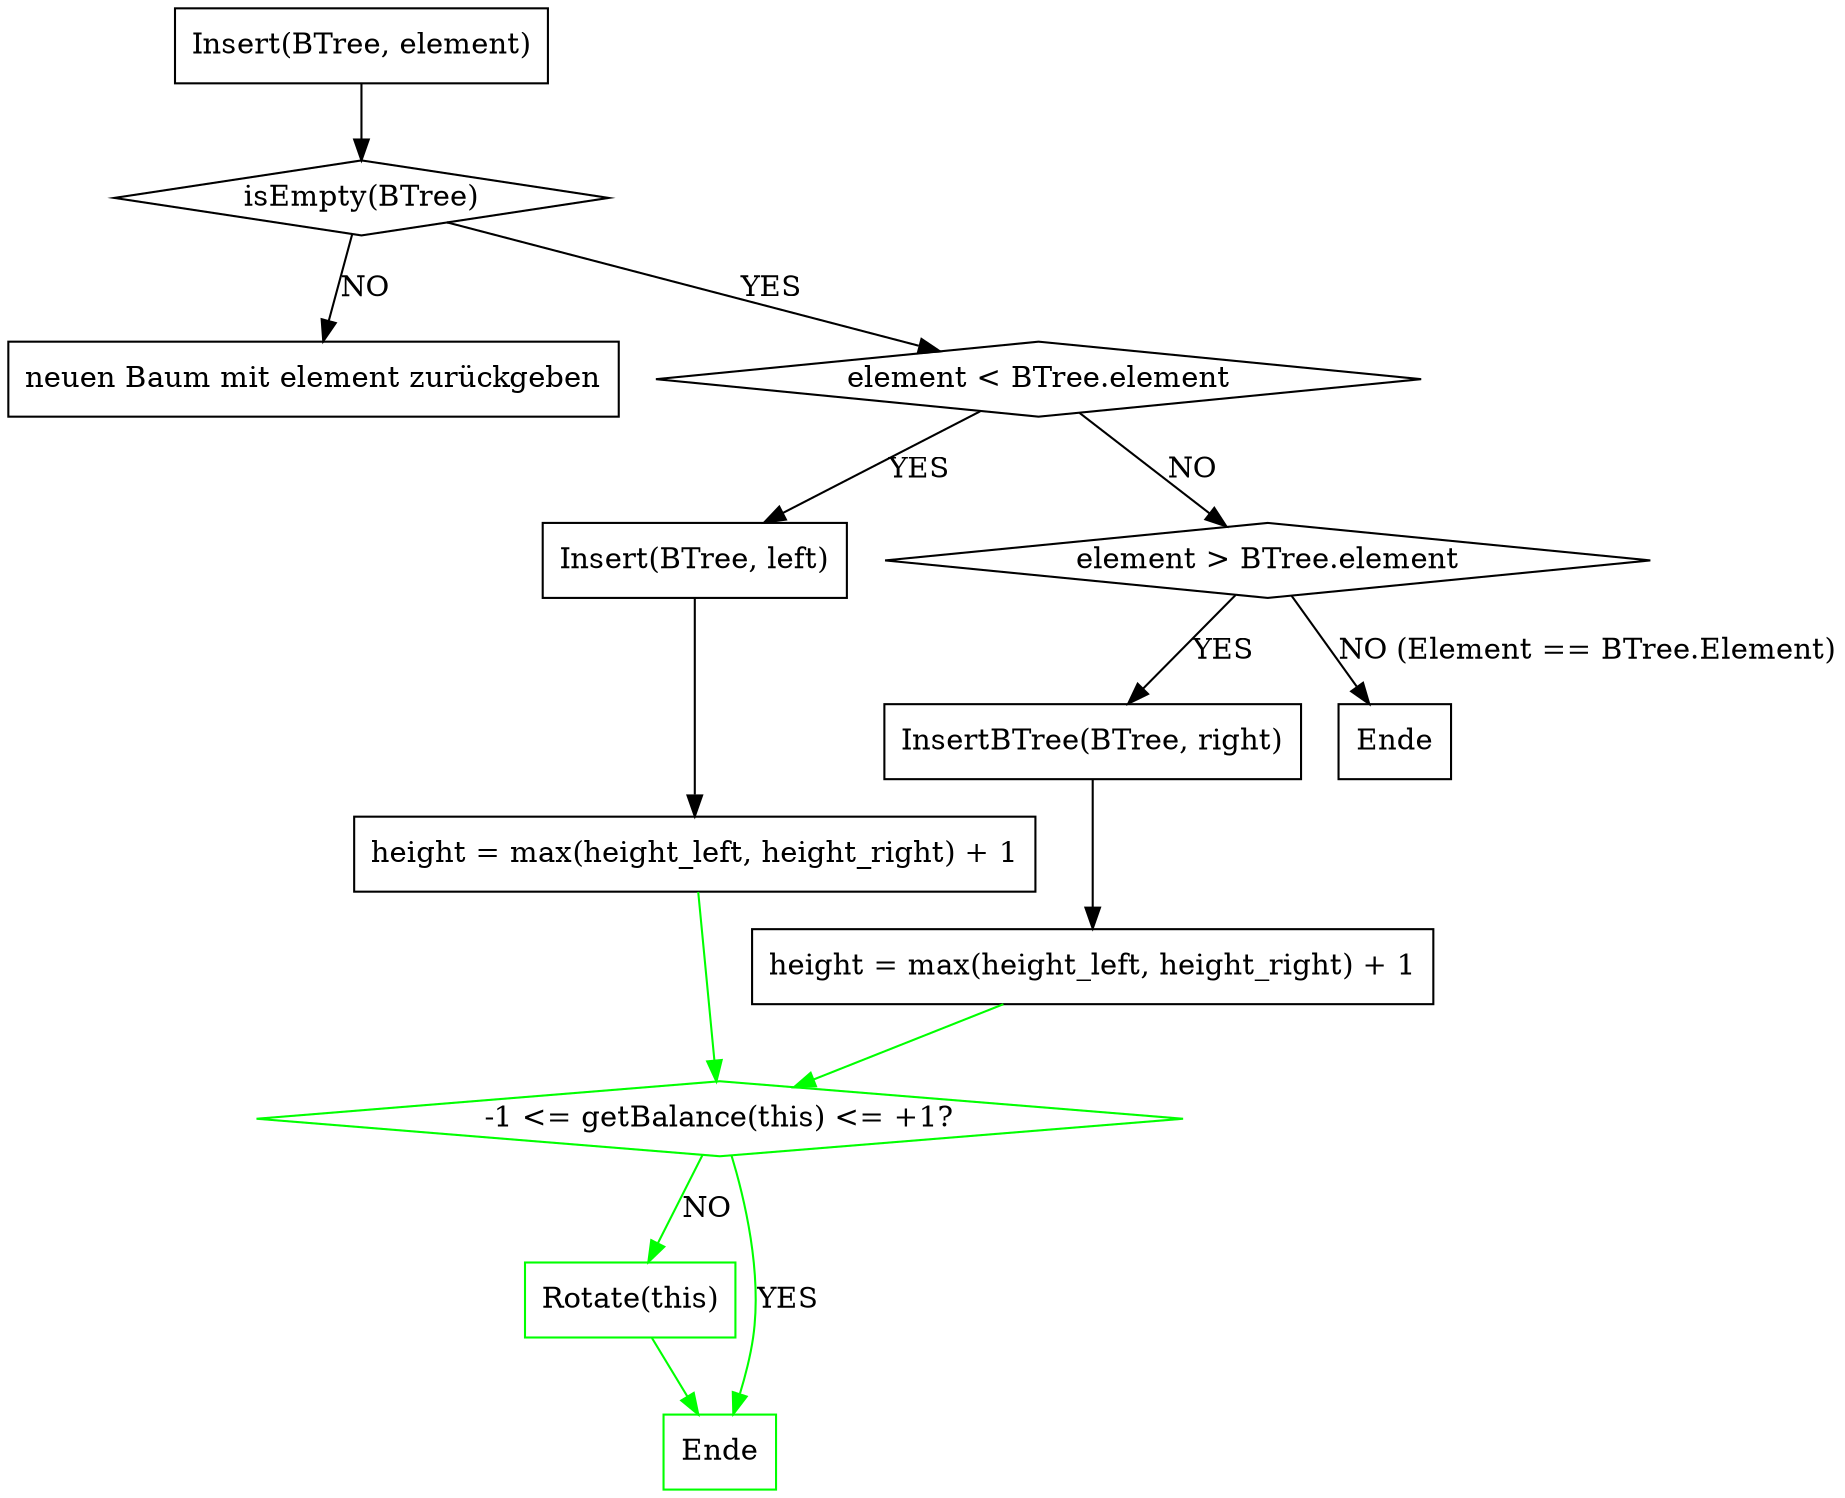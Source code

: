 digraph Q {

    node [shape = box];
    compound = true;

    a1 [label = "Insert(BTree, element)"]
    a1 -> a2
    a2 [label = "isEmpty(BTree)" shape = diamond]
    a2-> b2 [label = "NO"]
    b2 [label = "neuen Baum mit element zurückgeben"]
    a2 -> a3 [label = "YES"]
    a3 [label = "element < BTree.element" shape = diamond]
    a3 -> smaller [label = "YES"]
    a3 -> a4 [label = "NO"]
    a4 [label = "element > BTree.element" shape = diamond]
    a4 -> larger [label = "YES"]
    a4 -> "Ende" [label = "NO (Element == BTree.Element)"]
    smaller [label = "Insert(BTree, left)"]
    //smaller -> a1
    larger [label = "InsertBTree(BTree, right)"]
    //larger -> a1

    checkBalance[ label= "-1 <= getBalance(this) <= +1?" shape = diamond color = green]
    rotate [label = "Rotate(this)" color = green]
    noRotate [label = "Ende" color = green]

    smaller -> checkReturnl2
    checkReturnl2 [label = "height = max(height_left, height_right) + 1"]
    checkReturnl2 -> checkBalance [color = green]
    checkBalance -> rotate [label = "NO", color = green]
    rotate -> noRotate [color = green]
    checkBalance -> noRotate [label = "YES", color = green]

    larger -> checkReturn2
    checkReturn2 [label = "height = max(height_left, height_right) + 1"]
    checkReturn2 -> checkBalance [color = green]
}
